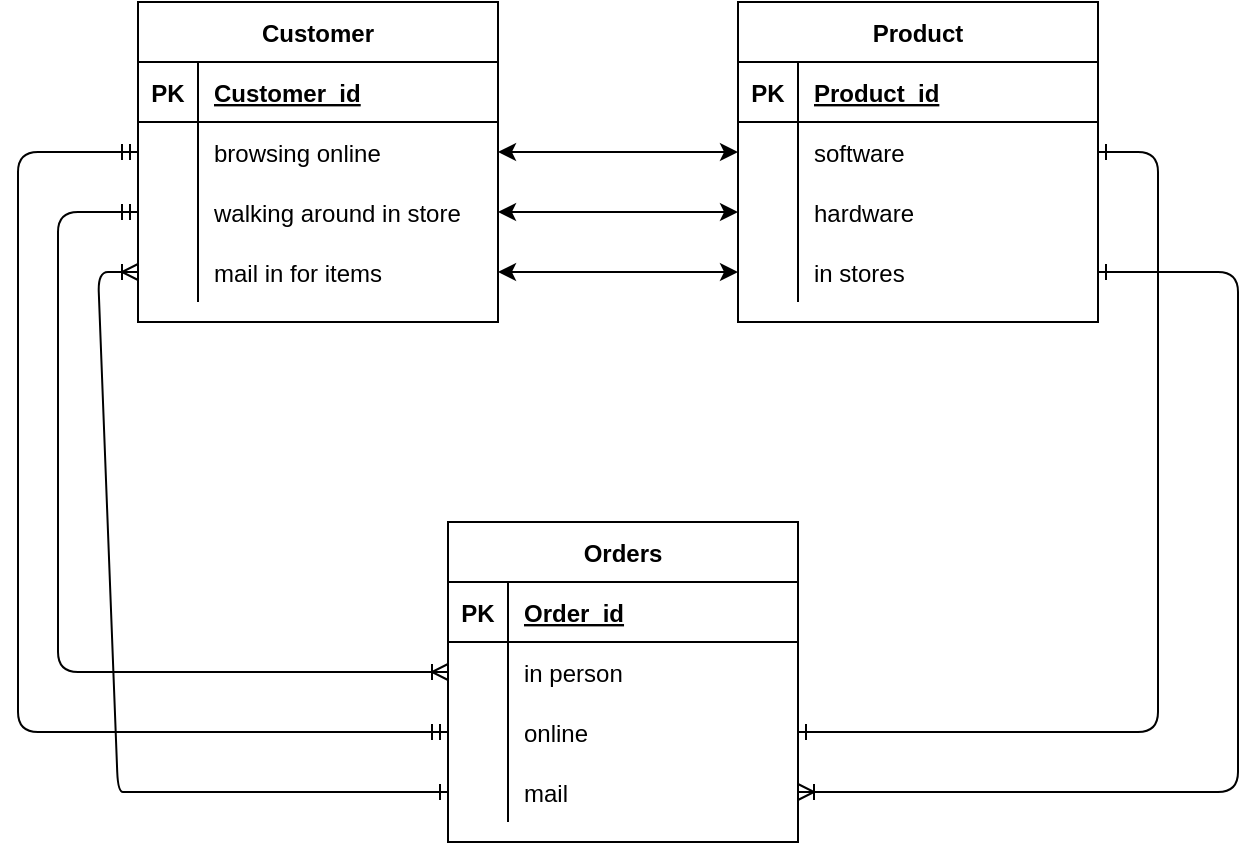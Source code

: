 <mxfile version="14.6.12" type="device"><diagram id="y5uUxMOk_dyUtkhYYXjH" name="Page-1"><mxGraphModel dx="1422" dy="800" grid="1" gridSize="10" guides="1" tooltips="1" connect="1" arrows="1" fold="1" page="1" pageScale="1" pageWidth="850" pageHeight="1100" math="0" shadow="0"><root><mxCell id="0"/><mxCell id="1" parent="0"/><mxCell id="nhQQtTmTyc4qu-UxVems-1" value="Product" style="shape=table;startSize=30;container=1;collapsible=1;childLayout=tableLayout;fixedRows=1;rowLines=0;fontStyle=1;align=center;resizeLast=1;" parent="1" vertex="1"><mxGeometry x="390" y="100" width="180" height="160" as="geometry"/></mxCell><mxCell id="nhQQtTmTyc4qu-UxVems-2" value="" style="shape=partialRectangle;collapsible=0;dropTarget=0;pointerEvents=0;fillColor=none;top=0;left=0;bottom=1;right=0;points=[[0,0.5],[1,0.5]];portConstraint=eastwest;" parent="nhQQtTmTyc4qu-UxVems-1" vertex="1"><mxGeometry y="30" width="180" height="30" as="geometry"/></mxCell><mxCell id="nhQQtTmTyc4qu-UxVems-3" value="PK" style="shape=partialRectangle;connectable=0;fillColor=none;top=0;left=0;bottom=0;right=0;fontStyle=1;overflow=hidden;" parent="nhQQtTmTyc4qu-UxVems-2" vertex="1"><mxGeometry width="30" height="30" as="geometry"/></mxCell><mxCell id="nhQQtTmTyc4qu-UxVems-4" value="Product_id" style="shape=partialRectangle;connectable=0;fillColor=none;top=0;left=0;bottom=0;right=0;align=left;spacingLeft=6;fontStyle=5;overflow=hidden;" parent="nhQQtTmTyc4qu-UxVems-2" vertex="1"><mxGeometry x="30" width="150" height="30" as="geometry"/></mxCell><mxCell id="nhQQtTmTyc4qu-UxVems-5" value="" style="shape=partialRectangle;collapsible=0;dropTarget=0;pointerEvents=0;fillColor=none;top=0;left=0;bottom=0;right=0;points=[[0,0.5],[1,0.5]];portConstraint=eastwest;" parent="nhQQtTmTyc4qu-UxVems-1" vertex="1"><mxGeometry y="60" width="180" height="30" as="geometry"/></mxCell><mxCell id="nhQQtTmTyc4qu-UxVems-6" value="" style="shape=partialRectangle;connectable=0;fillColor=none;top=0;left=0;bottom=0;right=0;editable=1;overflow=hidden;" parent="nhQQtTmTyc4qu-UxVems-5" vertex="1"><mxGeometry width="30" height="30" as="geometry"/></mxCell><mxCell id="nhQQtTmTyc4qu-UxVems-7" value="software" style="shape=partialRectangle;connectable=0;fillColor=none;top=0;left=0;bottom=0;right=0;align=left;spacingLeft=6;overflow=hidden;" parent="nhQQtTmTyc4qu-UxVems-5" vertex="1"><mxGeometry x="30" width="150" height="30" as="geometry"/></mxCell><mxCell id="nhQQtTmTyc4qu-UxVems-8" value="" style="shape=partialRectangle;collapsible=0;dropTarget=0;pointerEvents=0;fillColor=none;top=0;left=0;bottom=0;right=0;points=[[0,0.5],[1,0.5]];portConstraint=eastwest;" parent="nhQQtTmTyc4qu-UxVems-1" vertex="1"><mxGeometry y="90" width="180" height="30" as="geometry"/></mxCell><mxCell id="nhQQtTmTyc4qu-UxVems-9" value="" style="shape=partialRectangle;connectable=0;fillColor=none;top=0;left=0;bottom=0;right=0;editable=1;overflow=hidden;" parent="nhQQtTmTyc4qu-UxVems-8" vertex="1"><mxGeometry width="30" height="30" as="geometry"/></mxCell><mxCell id="nhQQtTmTyc4qu-UxVems-10" value="hardware" style="shape=partialRectangle;connectable=0;fillColor=none;top=0;left=0;bottom=0;right=0;align=left;spacingLeft=6;overflow=hidden;" parent="nhQQtTmTyc4qu-UxVems-8" vertex="1"><mxGeometry x="30" width="150" height="30" as="geometry"/></mxCell><mxCell id="nhQQtTmTyc4qu-UxVems-11" value="" style="shape=partialRectangle;collapsible=0;dropTarget=0;pointerEvents=0;fillColor=none;top=0;left=0;bottom=0;right=0;points=[[0,0.5],[1,0.5]];portConstraint=eastwest;" parent="nhQQtTmTyc4qu-UxVems-1" vertex="1"><mxGeometry y="120" width="180" height="30" as="geometry"/></mxCell><mxCell id="nhQQtTmTyc4qu-UxVems-12" value="" style="shape=partialRectangle;connectable=0;fillColor=none;top=0;left=0;bottom=0;right=0;editable=1;overflow=hidden;" parent="nhQQtTmTyc4qu-UxVems-11" vertex="1"><mxGeometry width="30" height="30" as="geometry"/></mxCell><mxCell id="nhQQtTmTyc4qu-UxVems-13" value="in stores" style="shape=partialRectangle;connectable=0;fillColor=none;top=0;left=0;bottom=0;right=0;align=left;spacingLeft=6;overflow=hidden;" parent="nhQQtTmTyc4qu-UxVems-11" vertex="1"><mxGeometry x="30" width="150" height="30" as="geometry"/></mxCell><mxCell id="nhQQtTmTyc4qu-UxVems-14" value="Orders" style="shape=table;startSize=30;container=1;collapsible=1;childLayout=tableLayout;fixedRows=1;rowLines=0;fontStyle=1;align=center;resizeLast=1;" parent="1" vertex="1"><mxGeometry x="245" y="360" width="175" height="160" as="geometry"/></mxCell><mxCell id="nhQQtTmTyc4qu-UxVems-15" value="" style="shape=partialRectangle;collapsible=0;dropTarget=0;pointerEvents=0;fillColor=none;top=0;left=0;bottom=1;right=0;points=[[0,0.5],[1,0.5]];portConstraint=eastwest;" parent="nhQQtTmTyc4qu-UxVems-14" vertex="1"><mxGeometry y="30" width="175" height="30" as="geometry"/></mxCell><mxCell id="nhQQtTmTyc4qu-UxVems-16" value="PK" style="shape=partialRectangle;connectable=0;fillColor=none;top=0;left=0;bottom=0;right=0;fontStyle=1;overflow=hidden;" parent="nhQQtTmTyc4qu-UxVems-15" vertex="1"><mxGeometry width="30" height="30" as="geometry"/></mxCell><mxCell id="nhQQtTmTyc4qu-UxVems-17" value="Order_id" style="shape=partialRectangle;connectable=0;fillColor=none;top=0;left=0;bottom=0;right=0;align=left;spacingLeft=6;fontStyle=5;overflow=hidden;" parent="nhQQtTmTyc4qu-UxVems-15" vertex="1"><mxGeometry x="30" width="145" height="30" as="geometry"/></mxCell><mxCell id="nhQQtTmTyc4qu-UxVems-18" value="" style="shape=partialRectangle;collapsible=0;dropTarget=0;pointerEvents=0;fillColor=none;top=0;left=0;bottom=0;right=0;points=[[0,0.5],[1,0.5]];portConstraint=eastwest;" parent="nhQQtTmTyc4qu-UxVems-14" vertex="1"><mxGeometry y="60" width="175" height="30" as="geometry"/></mxCell><mxCell id="nhQQtTmTyc4qu-UxVems-19" value="" style="shape=partialRectangle;connectable=0;fillColor=none;top=0;left=0;bottom=0;right=0;editable=1;overflow=hidden;" parent="nhQQtTmTyc4qu-UxVems-18" vertex="1"><mxGeometry width="30" height="30" as="geometry"/></mxCell><mxCell id="nhQQtTmTyc4qu-UxVems-20" value="in person" style="shape=partialRectangle;connectable=0;fillColor=none;top=0;left=0;bottom=0;right=0;align=left;spacingLeft=6;overflow=hidden;" parent="nhQQtTmTyc4qu-UxVems-18" vertex="1"><mxGeometry x="30" width="145" height="30" as="geometry"/></mxCell><mxCell id="nhQQtTmTyc4qu-UxVems-21" value="" style="shape=partialRectangle;collapsible=0;dropTarget=0;pointerEvents=0;fillColor=none;top=0;left=0;bottom=0;right=0;points=[[0,0.5],[1,0.5]];portConstraint=eastwest;" parent="nhQQtTmTyc4qu-UxVems-14" vertex="1"><mxGeometry y="90" width="175" height="30" as="geometry"/></mxCell><mxCell id="nhQQtTmTyc4qu-UxVems-22" value="" style="shape=partialRectangle;connectable=0;fillColor=none;top=0;left=0;bottom=0;right=0;editable=1;overflow=hidden;" parent="nhQQtTmTyc4qu-UxVems-21" vertex="1"><mxGeometry width="30" height="30" as="geometry"/></mxCell><mxCell id="nhQQtTmTyc4qu-UxVems-23" value="online" style="shape=partialRectangle;connectable=0;fillColor=none;top=0;left=0;bottom=0;right=0;align=left;spacingLeft=6;overflow=hidden;" parent="nhQQtTmTyc4qu-UxVems-21" vertex="1"><mxGeometry x="30" width="145" height="30" as="geometry"/></mxCell><mxCell id="nhQQtTmTyc4qu-UxVems-24" value="" style="shape=partialRectangle;collapsible=0;dropTarget=0;pointerEvents=0;fillColor=none;top=0;left=0;bottom=0;right=0;points=[[0,0.5],[1,0.5]];portConstraint=eastwest;" parent="nhQQtTmTyc4qu-UxVems-14" vertex="1"><mxGeometry y="120" width="175" height="30" as="geometry"/></mxCell><mxCell id="nhQQtTmTyc4qu-UxVems-25" value="" style="shape=partialRectangle;connectable=0;fillColor=none;top=0;left=0;bottom=0;right=0;editable=1;overflow=hidden;" parent="nhQQtTmTyc4qu-UxVems-24" vertex="1"><mxGeometry width="30" height="30" as="geometry"/></mxCell><mxCell id="nhQQtTmTyc4qu-UxVems-26" value="mail" style="shape=partialRectangle;connectable=0;fillColor=none;top=0;left=0;bottom=0;right=0;align=left;spacingLeft=6;overflow=hidden;" parent="nhQQtTmTyc4qu-UxVems-24" vertex="1"><mxGeometry x="30" width="145" height="30" as="geometry"/></mxCell><mxCell id="nhQQtTmTyc4qu-UxVems-27" value="Customer" style="shape=table;startSize=30;container=1;collapsible=1;childLayout=tableLayout;fixedRows=1;rowLines=0;fontStyle=1;align=center;resizeLast=1;" parent="1" vertex="1"><mxGeometry x="90" y="100" width="180" height="160" as="geometry"/></mxCell><mxCell id="nhQQtTmTyc4qu-UxVems-28" value="" style="shape=partialRectangle;collapsible=0;dropTarget=0;pointerEvents=0;fillColor=none;top=0;left=0;bottom=1;right=0;points=[[0,0.5],[1,0.5]];portConstraint=eastwest;" parent="nhQQtTmTyc4qu-UxVems-27" vertex="1"><mxGeometry y="30" width="180" height="30" as="geometry"/></mxCell><mxCell id="nhQQtTmTyc4qu-UxVems-29" value="PK" style="shape=partialRectangle;connectable=0;fillColor=none;top=0;left=0;bottom=0;right=0;fontStyle=1;overflow=hidden;" parent="nhQQtTmTyc4qu-UxVems-28" vertex="1"><mxGeometry width="30" height="30" as="geometry"/></mxCell><mxCell id="nhQQtTmTyc4qu-UxVems-30" value="Customer_id" style="shape=partialRectangle;connectable=0;fillColor=none;top=0;left=0;bottom=0;right=0;align=left;spacingLeft=6;fontStyle=5;overflow=hidden;" parent="nhQQtTmTyc4qu-UxVems-28" vertex="1"><mxGeometry x="30" width="150" height="30" as="geometry"/></mxCell><mxCell id="nhQQtTmTyc4qu-UxVems-31" value="" style="shape=partialRectangle;collapsible=0;dropTarget=0;pointerEvents=0;fillColor=none;top=0;left=0;bottom=0;right=0;points=[[0,0.5],[1,0.5]];portConstraint=eastwest;" parent="nhQQtTmTyc4qu-UxVems-27" vertex="1"><mxGeometry y="60" width="180" height="30" as="geometry"/></mxCell><mxCell id="nhQQtTmTyc4qu-UxVems-32" value="" style="shape=partialRectangle;connectable=0;fillColor=none;top=0;left=0;bottom=0;right=0;editable=1;overflow=hidden;" parent="nhQQtTmTyc4qu-UxVems-31" vertex="1"><mxGeometry width="30" height="30" as="geometry"/></mxCell><mxCell id="nhQQtTmTyc4qu-UxVems-33" value="browsing online" style="shape=partialRectangle;connectable=0;fillColor=none;top=0;left=0;bottom=0;right=0;align=left;spacingLeft=6;overflow=hidden;" parent="nhQQtTmTyc4qu-UxVems-31" vertex="1"><mxGeometry x="30" width="150" height="30" as="geometry"/></mxCell><mxCell id="nhQQtTmTyc4qu-UxVems-34" value="" style="shape=partialRectangle;collapsible=0;dropTarget=0;pointerEvents=0;fillColor=none;top=0;left=0;bottom=0;right=0;points=[[0,0.5],[1,0.5]];portConstraint=eastwest;" parent="nhQQtTmTyc4qu-UxVems-27" vertex="1"><mxGeometry y="90" width="180" height="30" as="geometry"/></mxCell><mxCell id="nhQQtTmTyc4qu-UxVems-35" value="" style="shape=partialRectangle;connectable=0;fillColor=none;top=0;left=0;bottom=0;right=0;editable=1;overflow=hidden;" parent="nhQQtTmTyc4qu-UxVems-34" vertex="1"><mxGeometry width="30" height="30" as="geometry"/></mxCell><mxCell id="nhQQtTmTyc4qu-UxVems-36" value="walking around in store" style="shape=partialRectangle;connectable=0;fillColor=none;top=0;left=0;bottom=0;right=0;align=left;spacingLeft=6;overflow=hidden;" parent="nhQQtTmTyc4qu-UxVems-34" vertex="1"><mxGeometry x="30" width="150" height="30" as="geometry"/></mxCell><mxCell id="nhQQtTmTyc4qu-UxVems-37" value="" style="shape=partialRectangle;collapsible=0;dropTarget=0;pointerEvents=0;fillColor=none;top=0;left=0;bottom=0;right=0;points=[[0,0.5],[1,0.5]];portConstraint=eastwest;" parent="nhQQtTmTyc4qu-UxVems-27" vertex="1"><mxGeometry y="120" width="180" height="30" as="geometry"/></mxCell><mxCell id="nhQQtTmTyc4qu-UxVems-38" value="" style="shape=partialRectangle;connectable=0;fillColor=none;top=0;left=0;bottom=0;right=0;editable=1;overflow=hidden;" parent="nhQQtTmTyc4qu-UxVems-37" vertex="1"><mxGeometry width="30" height="30" as="geometry"/></mxCell><mxCell id="nhQQtTmTyc4qu-UxVems-39" value="mail in for items" style="shape=partialRectangle;connectable=0;fillColor=none;top=0;left=0;bottom=0;right=0;align=left;spacingLeft=6;overflow=hidden;" parent="nhQQtTmTyc4qu-UxVems-37" vertex="1"><mxGeometry x="30" width="150" height="30" as="geometry"/></mxCell><mxCell id="NSVoNZRJaAVd2wanB6Iz-2" value="" style="endArrow=ERone;startArrow=ERone;html=1;entryX=1;entryY=0.5;entryDx=0;entryDy=0;exitX=1;exitY=0.5;exitDx=0;exitDy=0;startFill=0;endFill=0;" edge="1" parent="1" source="nhQQtTmTyc4qu-UxVems-21" target="nhQQtTmTyc4qu-UxVems-5"><mxGeometry width="50" height="50" relative="1" as="geometry"><mxPoint x="400" y="500" as="sourcePoint"/><mxPoint x="450" y="450" as="targetPoint"/><Array as="points"><mxPoint x="600" y="465"/><mxPoint x="600" y="175"/></Array></mxGeometry></mxCell><mxCell id="NSVoNZRJaAVd2wanB6Iz-3" value="" style="endArrow=ERone;startArrow=ERoneToMany;html=1;exitX=1;exitY=0.5;exitDx=0;exitDy=0;entryX=1;entryY=0.5;entryDx=0;entryDy=0;startFill=0;endFill=0;" edge="1" parent="1" source="nhQQtTmTyc4qu-UxVems-24" target="nhQQtTmTyc4qu-UxVems-11"><mxGeometry width="50" height="50" relative="1" as="geometry"><mxPoint x="400" y="500" as="sourcePoint"/><mxPoint x="450" y="450" as="targetPoint"/><Array as="points"><mxPoint x="640" y="495"/><mxPoint x="640" y="235"/></Array></mxGeometry></mxCell><mxCell id="NSVoNZRJaAVd2wanB6Iz-4" value="" style="endArrow=ERoneToMany;startArrow=ERone;html=1;exitX=0;exitY=0.5;exitDx=0;exitDy=0;entryX=0;entryY=0.5;entryDx=0;entryDy=0;endFill=0;startFill=0;" edge="1" parent="1" source="nhQQtTmTyc4qu-UxVems-24" target="nhQQtTmTyc4qu-UxVems-37"><mxGeometry width="50" height="50" relative="1" as="geometry"><mxPoint x="400" y="500" as="sourcePoint"/><mxPoint x="450" y="450" as="targetPoint"/><Array as="points"><mxPoint x="90" y="495"/><mxPoint x="80" y="495"/><mxPoint x="70" y="235"/><mxPoint x="80" y="235"/></Array></mxGeometry></mxCell><mxCell id="NSVoNZRJaAVd2wanB6Iz-5" value="" style="endArrow=ERmandOne;startArrow=ERmandOne;html=1;entryX=0;entryY=0.5;entryDx=0;entryDy=0;exitX=0;exitY=0.5;exitDx=0;exitDy=0;startFill=0;endFill=0;" edge="1" parent="1" source="nhQQtTmTyc4qu-UxVems-21" target="nhQQtTmTyc4qu-UxVems-31"><mxGeometry width="50" height="50" relative="1" as="geometry"><mxPoint x="400" y="500" as="sourcePoint"/><mxPoint x="450" y="450" as="targetPoint"/><Array as="points"><mxPoint x="30" y="465"/><mxPoint x="30" y="175"/></Array></mxGeometry></mxCell><mxCell id="NSVoNZRJaAVd2wanB6Iz-6" value="" style="endArrow=ERmandOne;startArrow=ERoneToMany;html=1;entryX=0;entryY=0.5;entryDx=0;entryDy=0;exitX=0;exitY=0.5;exitDx=0;exitDy=0;startFill=0;endFill=0;" edge="1" parent="1" source="nhQQtTmTyc4qu-UxVems-18" target="nhQQtTmTyc4qu-UxVems-34"><mxGeometry width="50" height="50" relative="1" as="geometry"><mxPoint x="400" y="500" as="sourcePoint"/><mxPoint x="450" y="450" as="targetPoint"/><Array as="points"><mxPoint x="50" y="435"/><mxPoint x="50" y="205"/></Array></mxGeometry></mxCell><mxCell id="NSVoNZRJaAVd2wanB6Iz-7" value="" style="endArrow=classic;startArrow=classic;html=1;exitX=1;exitY=0.5;exitDx=0;exitDy=0;entryX=0;entryY=0.5;entryDx=0;entryDy=0;" edge="1" parent="1" source="nhQQtTmTyc4qu-UxVems-31" target="nhQQtTmTyc4qu-UxVems-5"><mxGeometry width="50" height="50" relative="1" as="geometry"><mxPoint x="300" y="210" as="sourcePoint"/><mxPoint x="350" y="160" as="targetPoint"/></mxGeometry></mxCell><mxCell id="NSVoNZRJaAVd2wanB6Iz-8" value="" style="endArrow=classic;startArrow=classic;html=1;exitX=1;exitY=0.5;exitDx=0;exitDy=0;entryX=0;entryY=0.5;entryDx=0;entryDy=0;" edge="1" parent="1" source="nhQQtTmTyc4qu-UxVems-34" target="nhQQtTmTyc4qu-UxVems-8"><mxGeometry width="50" height="50" relative="1" as="geometry"><mxPoint x="300" y="240" as="sourcePoint"/><mxPoint x="350" y="190" as="targetPoint"/></mxGeometry></mxCell><mxCell id="NSVoNZRJaAVd2wanB6Iz-9" value="" style="endArrow=classic;startArrow=classic;html=1;exitX=1;exitY=0.5;exitDx=0;exitDy=0;entryX=0;entryY=0.5;entryDx=0;entryDy=0;" edge="1" parent="1" source="nhQQtTmTyc4qu-UxVems-37" target="nhQQtTmTyc4qu-UxVems-11"><mxGeometry width="50" height="50" relative="1" as="geometry"><mxPoint x="320" y="250" as="sourcePoint"/><mxPoint x="380" y="250" as="targetPoint"/></mxGeometry></mxCell></root></mxGraphModel></diagram></mxfile>
